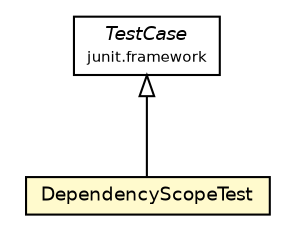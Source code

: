 #!/usr/local/bin/dot
#
# Class diagram 
# Generated by UmlGraph version 4.6 (http://www.spinellis.gr/sw/umlgraph)
#

digraph G {
	edge [fontname="Helvetica",fontsize=10,labelfontname="Helvetica",labelfontsize=10];
	node [fontname="Helvetica",fontsize=10,shape=plaintext];
	// org.apache.maven.archiva.model.DependencyScopeTest
	c15675 [label=<<table border="0" cellborder="1" cellspacing="0" cellpadding="2" port="p" bgcolor="lemonChiffon" href="./DependencyScopeTest.html">
		<tr><td><table border="0" cellspacing="0" cellpadding="1">
			<tr><td> DependencyScopeTest </td></tr>
		</table></td></tr>
		</table>>, fontname="Helvetica", fontcolor="black", fontsize=9.0];
	//org.apache.maven.archiva.model.DependencyScopeTest extends junit.framework.TestCase
	c15861:p -> c15675:p [dir=back,arrowtail=empty];
	// junit.framework.TestCase
	c15861 [label=<<table border="0" cellborder="1" cellspacing="0" cellpadding="2" port="p" href="http://java.sun.com/j2se/1.4.2/docs/api/junit/framework/TestCase.html">
		<tr><td><table border="0" cellspacing="0" cellpadding="1">
			<tr><td><font face="Helvetica-Oblique"> TestCase </font></td></tr>
			<tr><td><font point-size="7.0"> junit.framework </font></td></tr>
		</table></td></tr>
		</table>>, fontname="Helvetica", fontcolor="black", fontsize=9.0];
}

